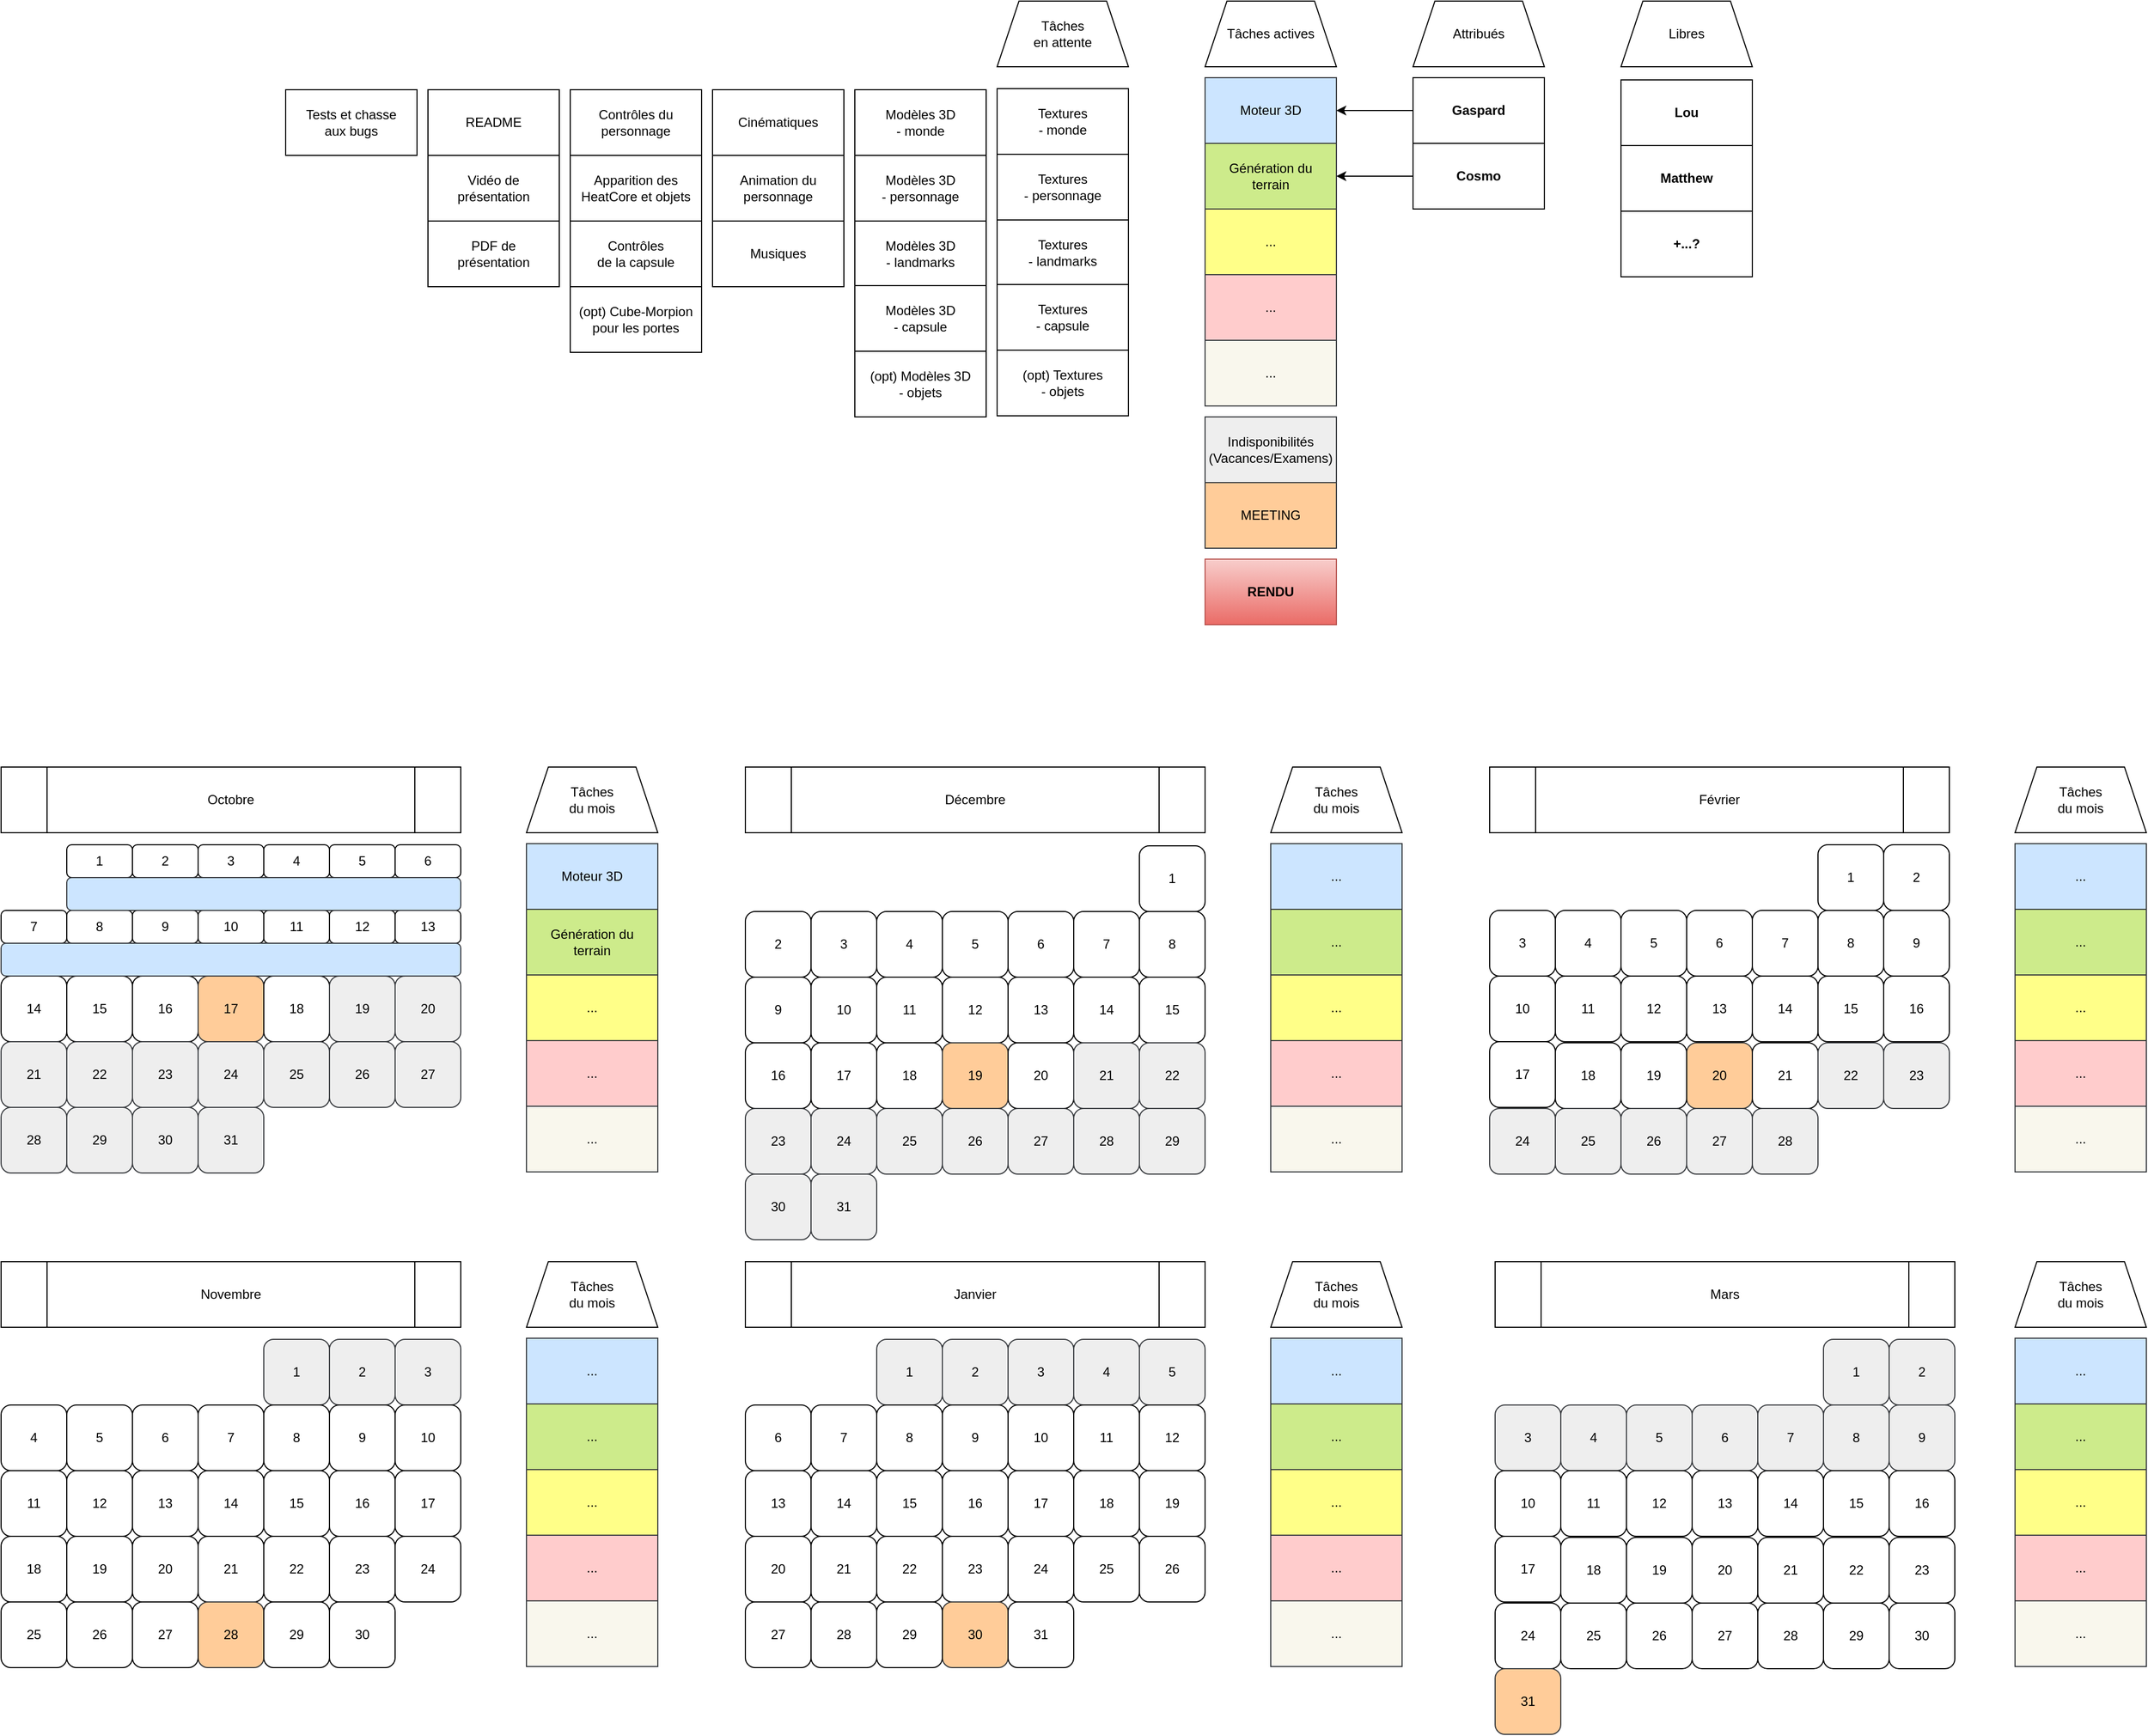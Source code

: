 <mxfile version="24.7.13">
  <diagram name="Page-1" id="mYtHZm-6skqfJzeirlGa">
    <mxGraphModel dx="1591" dy="1970" grid="1" gridSize="10" guides="1" tooltips="1" connect="1" arrows="1" fold="1" page="1" pageScale="1" pageWidth="850" pageHeight="1100" math="0" shadow="0">
      <root>
        <mxCell id="0" />
        <mxCell id="1" parent="0" />
        <mxCell id="jyqEJ0qr-PdA9ATOnDI3-1" value="1" style="rounded=1;whiteSpace=wrap;html=1;" parent="1" vertex="1">
          <mxGeometry x="700" y="-309" width="60" height="30" as="geometry" />
        </mxCell>
        <mxCell id="jyqEJ0qr-PdA9ATOnDI3-2" value="Octobre" style="shape=process;whiteSpace=wrap;html=1;backgroundOutline=1;" parent="1" vertex="1">
          <mxGeometry x="640" y="-380" width="420" height="60" as="geometry" />
        </mxCell>
        <mxCell id="jyqEJ0qr-PdA9ATOnDI3-9" value="2" style="rounded=1;whiteSpace=wrap;html=1;" parent="1" vertex="1">
          <mxGeometry x="760" y="-309" width="60" height="30" as="geometry" />
        </mxCell>
        <mxCell id="jyqEJ0qr-PdA9ATOnDI3-10" value="3" style="rounded=1;whiteSpace=wrap;html=1;" parent="1" vertex="1">
          <mxGeometry x="820" y="-309" width="60" height="30" as="geometry" />
        </mxCell>
        <mxCell id="jyqEJ0qr-PdA9ATOnDI3-11" value="4" style="rounded=1;whiteSpace=wrap;html=1;" parent="1" vertex="1">
          <mxGeometry x="880" y="-309" width="60" height="30" as="geometry" />
        </mxCell>
        <mxCell id="jyqEJ0qr-PdA9ATOnDI3-12" value="5" style="rounded=1;whiteSpace=wrap;html=1;" parent="1" vertex="1">
          <mxGeometry x="940" y="-309" width="60" height="30" as="geometry" />
        </mxCell>
        <mxCell id="jyqEJ0qr-PdA9ATOnDI3-13" value="6" style="rounded=1;whiteSpace=wrap;html=1;" parent="1" vertex="1">
          <mxGeometry x="1000" y="-309" width="60" height="30" as="geometry" />
        </mxCell>
        <mxCell id="jyqEJ0qr-PdA9ATOnDI3-14" value="8" style="rounded=1;whiteSpace=wrap;html=1;" parent="1" vertex="1">
          <mxGeometry x="700" y="-249" width="60" height="30" as="geometry" />
        </mxCell>
        <mxCell id="jyqEJ0qr-PdA9ATOnDI3-15" value="9" style="rounded=1;whiteSpace=wrap;html=1;" parent="1" vertex="1">
          <mxGeometry x="760" y="-249" width="60" height="30" as="geometry" />
        </mxCell>
        <mxCell id="jyqEJ0qr-PdA9ATOnDI3-16" value="10" style="rounded=1;whiteSpace=wrap;html=1;" parent="1" vertex="1">
          <mxGeometry x="820" y="-249" width="60" height="30" as="geometry" />
        </mxCell>
        <mxCell id="jyqEJ0qr-PdA9ATOnDI3-17" value="11" style="rounded=1;whiteSpace=wrap;html=1;" parent="1" vertex="1">
          <mxGeometry x="880" y="-249" width="60" height="30" as="geometry" />
        </mxCell>
        <mxCell id="jyqEJ0qr-PdA9ATOnDI3-18" value="12" style="rounded=1;whiteSpace=wrap;html=1;" parent="1" vertex="1">
          <mxGeometry x="940" y="-249" width="60" height="30" as="geometry" />
        </mxCell>
        <mxCell id="jyqEJ0qr-PdA9ATOnDI3-19" value="13" style="rounded=1;whiteSpace=wrap;html=1;" parent="1" vertex="1">
          <mxGeometry x="1000" y="-249" width="60" height="30" as="geometry" />
        </mxCell>
        <mxCell id="jyqEJ0qr-PdA9ATOnDI3-20" value="16" style="rounded=1;whiteSpace=wrap;html=1;" parent="1" vertex="1">
          <mxGeometry x="760" y="-189" width="60" height="60" as="geometry" />
        </mxCell>
        <mxCell id="jyqEJ0qr-PdA9ATOnDI3-21" value="17" style="rounded=1;whiteSpace=wrap;html=1;fillColor=#ffcc99;strokeColor=#36393d;" parent="1" vertex="1">
          <mxGeometry x="820" y="-189" width="60" height="60" as="geometry" />
        </mxCell>
        <mxCell id="jyqEJ0qr-PdA9ATOnDI3-22" value="18" style="rounded=1;whiteSpace=wrap;html=1;" parent="1" vertex="1">
          <mxGeometry x="880" y="-189" width="60" height="60" as="geometry" />
        </mxCell>
        <mxCell id="jyqEJ0qr-PdA9ATOnDI3-23" value="7" style="rounded=1;whiteSpace=wrap;html=1;" parent="1" vertex="1">
          <mxGeometry x="640" y="-249" width="60" height="30" as="geometry" />
        </mxCell>
        <mxCell id="jyqEJ0qr-PdA9ATOnDI3-24" value="19" style="rounded=1;whiteSpace=wrap;html=1;fillColor=#eeeeee;strokeColor=#36393d;" parent="1" vertex="1">
          <mxGeometry x="940" y="-189" width="60" height="60" as="geometry" />
        </mxCell>
        <mxCell id="jyqEJ0qr-PdA9ATOnDI3-25" value="20" style="rounded=1;whiteSpace=wrap;html=1;fillColor=#eeeeee;strokeColor=#36393d;" parent="1" vertex="1">
          <mxGeometry x="1000" y="-189" width="60" height="60" as="geometry" />
        </mxCell>
        <mxCell id="jyqEJ0qr-PdA9ATOnDI3-26" value="14" style="rounded=1;whiteSpace=wrap;html=1;" parent="1" vertex="1">
          <mxGeometry x="640" y="-189" width="60" height="60" as="geometry" />
        </mxCell>
        <mxCell id="jyqEJ0qr-PdA9ATOnDI3-27" value="15" style="rounded=1;whiteSpace=wrap;html=1;" parent="1" vertex="1">
          <mxGeometry x="700" y="-189" width="60" height="60" as="geometry" />
        </mxCell>
        <mxCell id="jyqEJ0qr-PdA9ATOnDI3-29" value="23" style="rounded=1;whiteSpace=wrap;html=1;fillColor=#eeeeee;strokeColor=#36393d;" parent="1" vertex="1">
          <mxGeometry x="760" y="-129" width="60" height="60" as="geometry" />
        </mxCell>
        <mxCell id="jyqEJ0qr-PdA9ATOnDI3-30" value="24" style="rounded=1;whiteSpace=wrap;html=1;fillColor=#eeeeee;strokeColor=#36393d;" parent="1" vertex="1">
          <mxGeometry x="820" y="-129" width="60" height="60" as="geometry" />
        </mxCell>
        <mxCell id="jyqEJ0qr-PdA9ATOnDI3-31" value="25" style="rounded=1;whiteSpace=wrap;html=1;fillColor=#eeeeee;strokeColor=#36393d;" parent="1" vertex="1">
          <mxGeometry x="880" y="-129" width="60" height="60" as="geometry" />
        </mxCell>
        <mxCell id="jyqEJ0qr-PdA9ATOnDI3-32" value="26" style="rounded=1;whiteSpace=wrap;html=1;fillColor=#eeeeee;strokeColor=#36393d;" parent="1" vertex="1">
          <mxGeometry x="940" y="-129" width="60" height="60" as="geometry" />
        </mxCell>
        <mxCell id="jyqEJ0qr-PdA9ATOnDI3-33" value="27" style="rounded=1;whiteSpace=wrap;html=1;fillColor=#eeeeee;strokeColor=#36393d;" parent="1" vertex="1">
          <mxGeometry x="1000" y="-129" width="60" height="60" as="geometry" />
        </mxCell>
        <mxCell id="jyqEJ0qr-PdA9ATOnDI3-34" value="21" style="rounded=1;whiteSpace=wrap;html=1;fillColor=#eeeeee;strokeColor=#36393d;" parent="1" vertex="1">
          <mxGeometry x="640" y="-129" width="60" height="60" as="geometry" />
        </mxCell>
        <mxCell id="jyqEJ0qr-PdA9ATOnDI3-35" value="22" style="rounded=1;whiteSpace=wrap;html=1;fillColor=#eeeeee;strokeColor=#36393d;" parent="1" vertex="1">
          <mxGeometry x="700" y="-129" width="60" height="60" as="geometry" />
        </mxCell>
        <mxCell id="jyqEJ0qr-PdA9ATOnDI3-36" value="30" style="rounded=1;whiteSpace=wrap;html=1;fillColor=#eeeeee;strokeColor=#36393d;" parent="1" vertex="1">
          <mxGeometry x="760" y="-69" width="60" height="60" as="geometry" />
        </mxCell>
        <mxCell id="jyqEJ0qr-PdA9ATOnDI3-37" value="31" style="rounded=1;whiteSpace=wrap;html=1;fillColor=#eeeeee;strokeColor=#36393d;" parent="1" vertex="1">
          <mxGeometry x="820" y="-69" width="60" height="60" as="geometry" />
        </mxCell>
        <mxCell id="jyqEJ0qr-PdA9ATOnDI3-38" value="1" style="rounded=1;whiteSpace=wrap;html=1;fillColor=#eeeeee;strokeColor=#36393d;" parent="1" vertex="1">
          <mxGeometry x="880" y="143" width="60" height="60" as="geometry" />
        </mxCell>
        <mxCell id="jyqEJ0qr-PdA9ATOnDI3-39" value="2" style="rounded=1;whiteSpace=wrap;html=1;fillColor=#eeeeee;strokeColor=#36393d;" parent="1" vertex="1">
          <mxGeometry x="940" y="143" width="60" height="60" as="geometry" />
        </mxCell>
        <mxCell id="jyqEJ0qr-PdA9ATOnDI3-40" value="3" style="rounded=1;whiteSpace=wrap;html=1;fillColor=#eeeeee;strokeColor=#36393d;" parent="1" vertex="1">
          <mxGeometry x="1000" y="143" width="60" height="60" as="geometry" />
        </mxCell>
        <mxCell id="jyqEJ0qr-PdA9ATOnDI3-41" value="28" style="rounded=1;whiteSpace=wrap;html=1;fillColor=#eeeeee;strokeColor=#36393d;" parent="1" vertex="1">
          <mxGeometry x="640" y="-69" width="60" height="60" as="geometry" />
        </mxCell>
        <mxCell id="jyqEJ0qr-PdA9ATOnDI3-42" value="29" style="rounded=1;whiteSpace=wrap;html=1;fillColor=#eeeeee;strokeColor=#36393d;" parent="1" vertex="1">
          <mxGeometry x="700" y="-69" width="60" height="60" as="geometry" />
        </mxCell>
        <mxCell id="jyqEJ0qr-PdA9ATOnDI3-43" value="Novembre" style="shape=process;whiteSpace=wrap;html=1;backgroundOutline=1;" parent="1" vertex="1">
          <mxGeometry x="640" y="72" width="420" height="60" as="geometry" />
        </mxCell>
        <mxCell id="jyqEJ0qr-PdA9ATOnDI3-44" value="5" style="rounded=1;whiteSpace=wrap;html=1;" parent="1" vertex="1">
          <mxGeometry x="700" y="203" width="60" height="60" as="geometry" />
        </mxCell>
        <mxCell id="jyqEJ0qr-PdA9ATOnDI3-45" value="6" style="rounded=1;whiteSpace=wrap;html=1;" parent="1" vertex="1">
          <mxGeometry x="760" y="203" width="60" height="60" as="geometry" />
        </mxCell>
        <mxCell id="jyqEJ0qr-PdA9ATOnDI3-46" value="7" style="rounded=1;whiteSpace=wrap;html=1;" parent="1" vertex="1">
          <mxGeometry x="820" y="203" width="60" height="60" as="geometry" />
        </mxCell>
        <mxCell id="jyqEJ0qr-PdA9ATOnDI3-47" value="8" style="rounded=1;whiteSpace=wrap;html=1;" parent="1" vertex="1">
          <mxGeometry x="880" y="203" width="60" height="60" as="geometry" />
        </mxCell>
        <mxCell id="jyqEJ0qr-PdA9ATOnDI3-48" value="9" style="rounded=1;whiteSpace=wrap;html=1;" parent="1" vertex="1">
          <mxGeometry x="940" y="203" width="60" height="60" as="geometry" />
        </mxCell>
        <mxCell id="jyqEJ0qr-PdA9ATOnDI3-49" value="10" style="rounded=1;whiteSpace=wrap;html=1;" parent="1" vertex="1">
          <mxGeometry x="1000" y="203" width="60" height="60" as="geometry" />
        </mxCell>
        <mxCell id="jyqEJ0qr-PdA9ATOnDI3-50" value="13" style="rounded=1;whiteSpace=wrap;html=1;" parent="1" vertex="1">
          <mxGeometry x="760" y="263" width="60" height="60" as="geometry" />
        </mxCell>
        <mxCell id="jyqEJ0qr-PdA9ATOnDI3-51" value="14" style="rounded=1;whiteSpace=wrap;html=1;" parent="1" vertex="1">
          <mxGeometry x="820" y="263" width="60" height="60" as="geometry" />
        </mxCell>
        <mxCell id="jyqEJ0qr-PdA9ATOnDI3-52" value="15" style="rounded=1;whiteSpace=wrap;html=1;" parent="1" vertex="1">
          <mxGeometry x="880" y="263" width="60" height="60" as="geometry" />
        </mxCell>
        <mxCell id="jyqEJ0qr-PdA9ATOnDI3-53" value="4" style="rounded=1;whiteSpace=wrap;html=1;" parent="1" vertex="1">
          <mxGeometry x="640" y="203" width="60" height="60" as="geometry" />
        </mxCell>
        <mxCell id="jyqEJ0qr-PdA9ATOnDI3-54" value="16" style="rounded=1;whiteSpace=wrap;html=1;" parent="1" vertex="1">
          <mxGeometry x="940" y="263" width="60" height="60" as="geometry" />
        </mxCell>
        <mxCell id="jyqEJ0qr-PdA9ATOnDI3-55" value="17" style="rounded=1;whiteSpace=wrap;html=1;" parent="1" vertex="1">
          <mxGeometry x="1000" y="263" width="60" height="60" as="geometry" />
        </mxCell>
        <mxCell id="jyqEJ0qr-PdA9ATOnDI3-56" value="11" style="rounded=1;whiteSpace=wrap;html=1;" parent="1" vertex="1">
          <mxGeometry x="640" y="263" width="60" height="60" as="geometry" />
        </mxCell>
        <mxCell id="jyqEJ0qr-PdA9ATOnDI3-57" value="12" style="rounded=1;whiteSpace=wrap;html=1;" parent="1" vertex="1">
          <mxGeometry x="700" y="263" width="60" height="60" as="geometry" />
        </mxCell>
        <mxCell id="jyqEJ0qr-PdA9ATOnDI3-58" value="20" style="rounded=1;whiteSpace=wrap;html=1;" parent="1" vertex="1">
          <mxGeometry x="760" y="323" width="60" height="60" as="geometry" />
        </mxCell>
        <mxCell id="jyqEJ0qr-PdA9ATOnDI3-59" value="21" style="rounded=1;whiteSpace=wrap;html=1;" parent="1" vertex="1">
          <mxGeometry x="820" y="323" width="60" height="60" as="geometry" />
        </mxCell>
        <mxCell id="jyqEJ0qr-PdA9ATOnDI3-60" value="22" style="rounded=1;whiteSpace=wrap;html=1;" parent="1" vertex="1">
          <mxGeometry x="880" y="323" width="60" height="60" as="geometry" />
        </mxCell>
        <mxCell id="jyqEJ0qr-PdA9ATOnDI3-61" value="23" style="rounded=1;whiteSpace=wrap;html=1;" parent="1" vertex="1">
          <mxGeometry x="940" y="323" width="60" height="60" as="geometry" />
        </mxCell>
        <mxCell id="jyqEJ0qr-PdA9ATOnDI3-62" value="24" style="rounded=1;whiteSpace=wrap;html=1;" parent="1" vertex="1">
          <mxGeometry x="1000" y="323" width="60" height="60" as="geometry" />
        </mxCell>
        <mxCell id="jyqEJ0qr-PdA9ATOnDI3-63" value="18" style="rounded=1;whiteSpace=wrap;html=1;" parent="1" vertex="1">
          <mxGeometry x="640" y="323" width="60" height="60" as="geometry" />
        </mxCell>
        <mxCell id="jyqEJ0qr-PdA9ATOnDI3-64" value="19" style="rounded=1;whiteSpace=wrap;html=1;" parent="1" vertex="1">
          <mxGeometry x="700" y="323" width="60" height="60" as="geometry" />
        </mxCell>
        <mxCell id="jyqEJ0qr-PdA9ATOnDI3-65" value="Moteur 3D" style="rounded=0;whiteSpace=wrap;html=1;fillColor=#cce5ff;strokeColor=#36393d;fontStyle=0" parent="1" vertex="1">
          <mxGeometry x="1740" y="-1010" width="120" height="60" as="geometry" />
        </mxCell>
        <mxCell id="jyqEJ0qr-PdA9ATOnDI3-66" value="&lt;div&gt;Génération du&lt;/div&gt;&lt;div&gt;terrain&lt;br&gt;&lt;/div&gt;" style="rounded=0;whiteSpace=wrap;html=1;fillColor=#cdeb8b;strokeColor=#36393d;fontStyle=0" parent="1" vertex="1">
          <mxGeometry x="1740" y="-950" width="120" height="60" as="geometry" />
        </mxCell>
        <mxCell id="jyqEJ0qr-PdA9ATOnDI3-67" value="..." style="rounded=0;whiteSpace=wrap;html=1;fillColor=#ffff88;strokeColor=#36393d;fontStyle=0" parent="1" vertex="1">
          <mxGeometry x="1740" y="-890" width="120" height="60" as="geometry" />
        </mxCell>
        <mxCell id="jyqEJ0qr-PdA9ATOnDI3-68" value="..." style="rounded=0;whiteSpace=wrap;html=1;fillColor=#ffcccc;strokeColor=#36393d;fontStyle=0" parent="1" vertex="1">
          <mxGeometry x="1740" y="-830" width="120" height="60" as="geometry" />
        </mxCell>
        <mxCell id="jyqEJ0qr-PdA9ATOnDI3-69" value="..." style="rounded=0;whiteSpace=wrap;html=1;fontStyle=0;fillColor=#f9f7ed;strokeColor=#36393d;" parent="1" vertex="1">
          <mxGeometry x="1740" y="-770" width="120" height="60" as="geometry" />
        </mxCell>
        <mxCell id="jyqEJ0qr-PdA9ATOnDI3-88" value="&lt;div&gt;Indisponibilités&lt;br&gt;&lt;/div&gt;&lt;div&gt;(Vacances/Examens)&lt;/div&gt;" style="rounded=0;whiteSpace=wrap;html=1;fillColor=#eeeeee;strokeColor=#36393d;" parent="1" vertex="1">
          <mxGeometry x="1740" y="-700" width="120" height="60" as="geometry" />
        </mxCell>
        <mxCell id="jyqEJ0qr-PdA9ATOnDI3-89" value="25" style="rounded=1;whiteSpace=wrap;html=1;" parent="1" vertex="1">
          <mxGeometry x="640" y="383" width="60" height="60" as="geometry" />
        </mxCell>
        <mxCell id="jyqEJ0qr-PdA9ATOnDI3-90" value="26" style="rounded=1;whiteSpace=wrap;html=1;" parent="1" vertex="1">
          <mxGeometry x="700" y="383" width="60" height="60" as="geometry" />
        </mxCell>
        <mxCell id="jyqEJ0qr-PdA9ATOnDI3-91" value="30" style="rounded=1;whiteSpace=wrap;html=1;" parent="1" vertex="1">
          <mxGeometry x="940" y="383" width="60" height="60" as="geometry" />
        </mxCell>
        <mxCell id="jyqEJ0qr-PdA9ATOnDI3-93" value="28" style="rounded=1;whiteSpace=wrap;html=1;fillColor=#ffcc99;strokeColor=#36393d;" parent="1" vertex="1">
          <mxGeometry x="820" y="383" width="60" height="60" as="geometry" />
        </mxCell>
        <mxCell id="jyqEJ0qr-PdA9ATOnDI3-94" value="29" style="rounded=1;whiteSpace=wrap;html=1;" parent="1" vertex="1">
          <mxGeometry x="880" y="383" width="60" height="60" as="geometry" />
        </mxCell>
        <mxCell id="jyqEJ0qr-PdA9ATOnDI3-95" value="27" style="rounded=1;whiteSpace=wrap;html=1;" parent="1" vertex="1">
          <mxGeometry x="760" y="383" width="60" height="60" as="geometry" />
        </mxCell>
        <mxCell id="jyqEJ0qr-PdA9ATOnDI3-96" value="MEETING" style="rounded=0;whiteSpace=wrap;html=1;fillColor=#ffcc99;strokeColor=#36393d;" parent="1" vertex="1">
          <mxGeometry x="1740" y="-640" width="120" height="60" as="geometry" />
        </mxCell>
        <mxCell id="jyqEJ0qr-PdA9ATOnDI3-97" value="Décembre" style="shape=process;whiteSpace=wrap;html=1;backgroundOutline=1;" parent="1" vertex="1">
          <mxGeometry x="1320" y="-380" width="420" height="60" as="geometry" />
        </mxCell>
        <mxCell id="jyqEJ0qr-PdA9ATOnDI3-98" value="Janvier" style="shape=process;whiteSpace=wrap;html=1;backgroundOutline=1;" parent="1" vertex="1">
          <mxGeometry x="1320" y="72" width="420" height="60" as="geometry" />
        </mxCell>
        <mxCell id="jyqEJ0qr-PdA9ATOnDI3-99" value="1" style="rounded=1;whiteSpace=wrap;html=1;" parent="1" vertex="1">
          <mxGeometry x="1680" y="-308" width="60" height="60" as="geometry" />
        </mxCell>
        <mxCell id="jyqEJ0qr-PdA9ATOnDI3-100" value="2" style="rounded=1;whiteSpace=wrap;html=1;" parent="1" vertex="1">
          <mxGeometry x="1320" y="-248" width="60" height="60" as="geometry" />
        </mxCell>
        <mxCell id="jyqEJ0qr-PdA9ATOnDI3-101" value="3" style="rounded=1;whiteSpace=wrap;html=1;" parent="1" vertex="1">
          <mxGeometry x="1380" y="-248" width="60" height="60" as="geometry" />
        </mxCell>
        <mxCell id="jyqEJ0qr-PdA9ATOnDI3-102" value="4" style="rounded=1;whiteSpace=wrap;html=1;" parent="1" vertex="1">
          <mxGeometry x="1440" y="-248" width="60" height="60" as="geometry" />
        </mxCell>
        <mxCell id="jyqEJ0qr-PdA9ATOnDI3-103" value="5" style="rounded=1;whiteSpace=wrap;html=1;" parent="1" vertex="1">
          <mxGeometry x="1500" y="-248" width="60" height="60" as="geometry" />
        </mxCell>
        <mxCell id="jyqEJ0qr-PdA9ATOnDI3-104" value="6" style="rounded=1;whiteSpace=wrap;html=1;" parent="1" vertex="1">
          <mxGeometry x="1560" y="-248" width="60" height="60" as="geometry" />
        </mxCell>
        <mxCell id="jyqEJ0qr-PdA9ATOnDI3-105" value="7" style="rounded=1;whiteSpace=wrap;html=1;" parent="1" vertex="1">
          <mxGeometry x="1620" y="-248" width="60" height="60" as="geometry" />
        </mxCell>
        <mxCell id="jyqEJ0qr-PdA9ATOnDI3-106" value="8" style="rounded=1;whiteSpace=wrap;html=1;" parent="1" vertex="1">
          <mxGeometry x="1680" y="-248" width="60" height="60" as="geometry" />
        </mxCell>
        <mxCell id="jyqEJ0qr-PdA9ATOnDI3-108" value="9" style="rounded=1;whiteSpace=wrap;html=1;" parent="1" vertex="1">
          <mxGeometry x="1320" y="-188" width="60" height="60" as="geometry" />
        </mxCell>
        <mxCell id="jyqEJ0qr-PdA9ATOnDI3-109" value="10" style="rounded=1;whiteSpace=wrap;html=1;" parent="1" vertex="1">
          <mxGeometry x="1380" y="-188" width="60" height="60" as="geometry" />
        </mxCell>
        <mxCell id="jyqEJ0qr-PdA9ATOnDI3-110" value="11" style="rounded=1;whiteSpace=wrap;html=1;" parent="1" vertex="1">
          <mxGeometry x="1440" y="-188" width="60" height="60" as="geometry" />
        </mxCell>
        <mxCell id="jyqEJ0qr-PdA9ATOnDI3-111" value="12" style="rounded=1;whiteSpace=wrap;html=1;" parent="1" vertex="1">
          <mxGeometry x="1500" y="-188" width="60" height="60" as="geometry" />
        </mxCell>
        <mxCell id="jyqEJ0qr-PdA9ATOnDI3-112" value="13" style="rounded=1;whiteSpace=wrap;html=1;" parent="1" vertex="1">
          <mxGeometry x="1560" y="-188" width="60" height="60" as="geometry" />
        </mxCell>
        <mxCell id="jyqEJ0qr-PdA9ATOnDI3-113" value="16" style="rounded=1;whiteSpace=wrap;html=1;" parent="1" vertex="1">
          <mxGeometry x="1320" y="-128" width="60" height="60" as="geometry" />
        </mxCell>
        <mxCell id="jyqEJ0qr-PdA9ATOnDI3-114" value="17" style="rounded=1;whiteSpace=wrap;html=1;" parent="1" vertex="1">
          <mxGeometry x="1380" y="-128" width="60" height="60" as="geometry" />
        </mxCell>
        <mxCell id="jyqEJ0qr-PdA9ATOnDI3-115" value="18" style="rounded=1;whiteSpace=wrap;html=1;" parent="1" vertex="1">
          <mxGeometry x="1440" y="-128" width="60" height="60" as="geometry" />
        </mxCell>
        <mxCell id="jyqEJ0qr-PdA9ATOnDI3-117" value="19" style="rounded=1;whiteSpace=wrap;html=1;fillColor=#ffcc99;strokeColor=#36393d;" parent="1" vertex="1">
          <mxGeometry x="1500" y="-128" width="60" height="60" as="geometry" />
        </mxCell>
        <mxCell id="jyqEJ0qr-PdA9ATOnDI3-118" value="20" style="rounded=1;whiteSpace=wrap;html=1;" parent="1" vertex="1">
          <mxGeometry x="1560" y="-128" width="60" height="60" as="geometry" />
        </mxCell>
        <mxCell id="jyqEJ0qr-PdA9ATOnDI3-119" value="14" style="rounded=1;whiteSpace=wrap;html=1;" parent="1" vertex="1">
          <mxGeometry x="1620" y="-188" width="60" height="60" as="geometry" />
        </mxCell>
        <mxCell id="jyqEJ0qr-PdA9ATOnDI3-120" value="15" style="rounded=1;whiteSpace=wrap;html=1;" parent="1" vertex="1">
          <mxGeometry x="1680" y="-188" width="60" height="60" as="geometry" />
        </mxCell>
        <mxCell id="jyqEJ0qr-PdA9ATOnDI3-121" value="23" style="rounded=1;whiteSpace=wrap;html=1;fillColor=#eeeeee;strokeColor=#36393d;" parent="1" vertex="1">
          <mxGeometry x="1320" y="-68" width="60" height="60" as="geometry" />
        </mxCell>
        <mxCell id="jyqEJ0qr-PdA9ATOnDI3-122" value="24" style="rounded=1;whiteSpace=wrap;html=1;fillColor=#eeeeee;strokeColor=#36393d;" parent="1" vertex="1">
          <mxGeometry x="1380" y="-68" width="60" height="60" as="geometry" />
        </mxCell>
        <mxCell id="jyqEJ0qr-PdA9ATOnDI3-123" value="25" style="rounded=1;whiteSpace=wrap;html=1;fillColor=#eeeeee;strokeColor=#36393d;" parent="1" vertex="1">
          <mxGeometry x="1440" y="-68" width="60" height="60" as="geometry" />
        </mxCell>
        <mxCell id="jyqEJ0qr-PdA9ATOnDI3-124" value="26" style="rounded=1;whiteSpace=wrap;html=1;fillColor=#eeeeee;strokeColor=#36393d;" parent="1" vertex="1">
          <mxGeometry x="1500" y="-68" width="60" height="60" as="geometry" />
        </mxCell>
        <mxCell id="jyqEJ0qr-PdA9ATOnDI3-125" value="27" style="rounded=1;whiteSpace=wrap;html=1;fillColor=#eeeeee;strokeColor=#36393d;" parent="1" vertex="1">
          <mxGeometry x="1560" y="-68" width="60" height="60" as="geometry" />
        </mxCell>
        <mxCell id="jyqEJ0qr-PdA9ATOnDI3-126" value="21" style="rounded=1;whiteSpace=wrap;html=1;fillColor=#eeeeee;strokeColor=#36393d;" parent="1" vertex="1">
          <mxGeometry x="1620" y="-128" width="60" height="60" as="geometry" />
        </mxCell>
        <mxCell id="jyqEJ0qr-PdA9ATOnDI3-127" value="22" style="rounded=1;whiteSpace=wrap;html=1;fillColor=#eeeeee;strokeColor=#36393d;" parent="1" vertex="1">
          <mxGeometry x="1680" y="-128" width="60" height="60" as="geometry" />
        </mxCell>
        <mxCell id="jyqEJ0qr-PdA9ATOnDI3-128" value="30" style="rounded=1;whiteSpace=wrap;html=1;fillColor=#eeeeee;strokeColor=#36393d;" parent="1" vertex="1">
          <mxGeometry x="1320" y="-8" width="60" height="60" as="geometry" />
        </mxCell>
        <mxCell id="jyqEJ0qr-PdA9ATOnDI3-129" value="31" style="rounded=1;whiteSpace=wrap;html=1;fillColor=#eeeeee;strokeColor=#36393d;" parent="1" vertex="1">
          <mxGeometry x="1380" y="-8" width="60" height="60" as="geometry" />
        </mxCell>
        <mxCell id="jyqEJ0qr-PdA9ATOnDI3-130" value="28" style="rounded=1;whiteSpace=wrap;html=1;fillColor=#eeeeee;strokeColor=#36393d;" parent="1" vertex="1">
          <mxGeometry x="1620" y="-68" width="60" height="60" as="geometry" />
        </mxCell>
        <mxCell id="jyqEJ0qr-PdA9ATOnDI3-131" value="29" style="rounded=1;whiteSpace=wrap;html=1;fillColor=#eeeeee;strokeColor=#36393d;" parent="1" vertex="1">
          <mxGeometry x="1680" y="-68" width="60" height="60" as="geometry" />
        </mxCell>
        <mxCell id="jyqEJ0qr-PdA9ATOnDI3-132" value="1" style="rounded=1;whiteSpace=wrap;html=1;fillColor=#eeeeee;strokeColor=#36393d;" parent="1" vertex="1">
          <mxGeometry x="1440" y="143" width="60" height="60" as="geometry" />
        </mxCell>
        <mxCell id="jyqEJ0qr-PdA9ATOnDI3-133" value="2" style="rounded=1;whiteSpace=wrap;html=1;fillColor=#eeeeee;strokeColor=#36393d;" parent="1" vertex="1">
          <mxGeometry x="1500" y="143" width="60" height="60" as="geometry" />
        </mxCell>
        <mxCell id="jyqEJ0qr-PdA9ATOnDI3-134" value="3" style="rounded=1;whiteSpace=wrap;html=1;fillColor=#eeeeee;strokeColor=#36393d;" parent="1" vertex="1">
          <mxGeometry x="1560" y="143" width="60" height="60" as="geometry" />
        </mxCell>
        <mxCell id="jyqEJ0qr-PdA9ATOnDI3-135" value="4" style="rounded=1;whiteSpace=wrap;html=1;fillColor=#eeeeee;strokeColor=#36393d;" parent="1" vertex="1">
          <mxGeometry x="1620" y="143" width="60" height="60" as="geometry" />
        </mxCell>
        <mxCell id="jyqEJ0qr-PdA9ATOnDI3-136" value="5" style="rounded=1;whiteSpace=wrap;html=1;fillColor=#eeeeee;strokeColor=#36393d;" parent="1" vertex="1">
          <mxGeometry x="1680" y="143" width="60" height="60" as="geometry" />
        </mxCell>
        <mxCell id="jyqEJ0qr-PdA9ATOnDI3-137" value="6" style="rounded=1;whiteSpace=wrap;html=1;" parent="1" vertex="1">
          <mxGeometry x="1320" y="203" width="60" height="60" as="geometry" />
        </mxCell>
        <mxCell id="jyqEJ0qr-PdA9ATOnDI3-138" value="8" style="rounded=1;whiteSpace=wrap;html=1;" parent="1" vertex="1">
          <mxGeometry x="1440" y="203" width="60" height="60" as="geometry" />
        </mxCell>
        <mxCell id="jyqEJ0qr-PdA9ATOnDI3-139" value="9" style="rounded=1;whiteSpace=wrap;html=1;" parent="1" vertex="1">
          <mxGeometry x="1500" y="203" width="60" height="60" as="geometry" />
        </mxCell>
        <mxCell id="jyqEJ0qr-PdA9ATOnDI3-140" value="10" style="rounded=1;whiteSpace=wrap;html=1;" parent="1" vertex="1">
          <mxGeometry x="1560" y="203" width="60" height="60" as="geometry" />
        </mxCell>
        <mxCell id="jyqEJ0qr-PdA9ATOnDI3-141" value="11" style="rounded=1;whiteSpace=wrap;html=1;" parent="1" vertex="1">
          <mxGeometry x="1620" y="203" width="60" height="60" as="geometry" />
        </mxCell>
        <mxCell id="jyqEJ0qr-PdA9ATOnDI3-142" value="12" style="rounded=1;whiteSpace=wrap;html=1;" parent="1" vertex="1">
          <mxGeometry x="1680" y="203" width="60" height="60" as="geometry" />
        </mxCell>
        <mxCell id="jyqEJ0qr-PdA9ATOnDI3-143" value="13" style="rounded=1;whiteSpace=wrap;html=1;" parent="1" vertex="1">
          <mxGeometry x="1320" y="263" width="60" height="60" as="geometry" />
        </mxCell>
        <mxCell id="jyqEJ0qr-PdA9ATOnDI3-144" value="16" style="rounded=1;whiteSpace=wrap;html=1;" parent="1" vertex="1">
          <mxGeometry x="1500" y="263" width="60" height="60" as="geometry" />
        </mxCell>
        <mxCell id="jyqEJ0qr-PdA9ATOnDI3-145" value="17" style="rounded=1;whiteSpace=wrap;html=1;" parent="1" vertex="1">
          <mxGeometry x="1560" y="263" width="60" height="60" as="geometry" />
        </mxCell>
        <mxCell id="jyqEJ0qr-PdA9ATOnDI3-146" value="18" style="rounded=1;whiteSpace=wrap;html=1;" parent="1" vertex="1">
          <mxGeometry x="1620" y="263" width="60" height="60" as="geometry" />
        </mxCell>
        <mxCell id="jyqEJ0qr-PdA9ATOnDI3-147" value="7" style="rounded=1;whiteSpace=wrap;html=1;" parent="1" vertex="1">
          <mxGeometry x="1380" y="203" width="60" height="60" as="geometry" />
        </mxCell>
        <mxCell id="jyqEJ0qr-PdA9ATOnDI3-148" value="19" style="rounded=1;whiteSpace=wrap;html=1;" parent="1" vertex="1">
          <mxGeometry x="1680" y="263" width="60" height="60" as="geometry" />
        </mxCell>
        <mxCell id="jyqEJ0qr-PdA9ATOnDI3-149" value="20" style="rounded=1;whiteSpace=wrap;html=1;" parent="1" vertex="1">
          <mxGeometry x="1320" y="323" width="60" height="60" as="geometry" />
        </mxCell>
        <mxCell id="jyqEJ0qr-PdA9ATOnDI3-150" value="14" style="rounded=1;whiteSpace=wrap;html=1;" parent="1" vertex="1">
          <mxGeometry x="1380" y="263" width="60" height="60" as="geometry" />
        </mxCell>
        <mxCell id="jyqEJ0qr-PdA9ATOnDI3-151" value="15" style="rounded=1;whiteSpace=wrap;html=1;" parent="1" vertex="1">
          <mxGeometry x="1440" y="263" width="60" height="60" as="geometry" />
        </mxCell>
        <mxCell id="jyqEJ0qr-PdA9ATOnDI3-152" value="23" style="rounded=1;whiteSpace=wrap;html=1;" parent="1" vertex="1">
          <mxGeometry x="1500" y="323" width="60" height="60" as="geometry" />
        </mxCell>
        <mxCell id="jyqEJ0qr-PdA9ATOnDI3-153" value="24" style="rounded=1;whiteSpace=wrap;html=1;" parent="1" vertex="1">
          <mxGeometry x="1560" y="323" width="60" height="60" as="geometry" />
        </mxCell>
        <mxCell id="jyqEJ0qr-PdA9ATOnDI3-154" value="25" style="rounded=1;whiteSpace=wrap;html=1;" parent="1" vertex="1">
          <mxGeometry x="1620" y="323" width="60" height="60" as="geometry" />
        </mxCell>
        <mxCell id="jyqEJ0qr-PdA9ATOnDI3-155" value="26" style="rounded=1;whiteSpace=wrap;html=1;" parent="1" vertex="1">
          <mxGeometry x="1680" y="323" width="60" height="60" as="geometry" />
        </mxCell>
        <mxCell id="jyqEJ0qr-PdA9ATOnDI3-156" value="27" style="rounded=1;whiteSpace=wrap;html=1;" parent="1" vertex="1">
          <mxGeometry x="1320" y="383" width="60" height="60" as="geometry" />
        </mxCell>
        <mxCell id="jyqEJ0qr-PdA9ATOnDI3-157" value="21" style="rounded=1;whiteSpace=wrap;html=1;" parent="1" vertex="1">
          <mxGeometry x="1380" y="323" width="60" height="60" as="geometry" />
        </mxCell>
        <mxCell id="jyqEJ0qr-PdA9ATOnDI3-158" value="22" style="rounded=1;whiteSpace=wrap;html=1;" parent="1" vertex="1">
          <mxGeometry x="1440" y="323" width="60" height="60" as="geometry" />
        </mxCell>
        <mxCell id="jyqEJ0qr-PdA9ATOnDI3-159" value="30" style="rounded=1;whiteSpace=wrap;html=1;fillColor=#ffcc99;strokeColor=#36393d;" parent="1" vertex="1">
          <mxGeometry x="1500" y="383" width="60" height="60" as="geometry" />
        </mxCell>
        <mxCell id="jyqEJ0qr-PdA9ATOnDI3-160" value="31" style="rounded=1;whiteSpace=wrap;html=1;" parent="1" vertex="1">
          <mxGeometry x="1560" y="383" width="60" height="60" as="geometry" />
        </mxCell>
        <mxCell id="jyqEJ0qr-PdA9ATOnDI3-161" value="28" style="rounded=1;whiteSpace=wrap;html=1;" parent="1" vertex="1">
          <mxGeometry x="1380" y="383" width="60" height="60" as="geometry" />
        </mxCell>
        <mxCell id="jyqEJ0qr-PdA9ATOnDI3-162" value="29" style="rounded=1;whiteSpace=wrap;html=1;" parent="1" vertex="1">
          <mxGeometry x="1440" y="383" width="60" height="60" as="geometry" />
        </mxCell>
        <mxCell id="jyqEJ0qr-PdA9ATOnDI3-237" style="edgeStyle=orthogonalEdgeStyle;rounded=0;orthogonalLoop=1;jettySize=auto;html=1;entryX=1;entryY=0.5;entryDx=0;entryDy=0;" parent="1" source="jyqEJ0qr-PdA9ATOnDI3-164" target="jyqEJ0qr-PdA9ATOnDI3-66" edge="1">
          <mxGeometry relative="1" as="geometry" />
        </mxCell>
        <mxCell id="jyqEJ0qr-PdA9ATOnDI3-164" value="Cosmo" style="rounded=0;whiteSpace=wrap;html=1;fontStyle=1" parent="1" vertex="1">
          <mxGeometry x="1930" y="-950" width="120" height="60" as="geometry" />
        </mxCell>
        <mxCell id="jyqEJ0qr-PdA9ATOnDI3-169" value="" style="edgeStyle=orthogonalEdgeStyle;rounded=0;orthogonalLoop=1;jettySize=auto;html=1;" parent="1" source="jyqEJ0qr-PdA9ATOnDI3-165" target="jyqEJ0qr-PdA9ATOnDI3-65" edge="1">
          <mxGeometry relative="1" as="geometry" />
        </mxCell>
        <mxCell id="jyqEJ0qr-PdA9ATOnDI3-165" value="Gaspard" style="rounded=0;whiteSpace=wrap;html=1;fontStyle=1" parent="1" vertex="1">
          <mxGeometry x="1930" y="-1010" width="120" height="60" as="geometry" />
        </mxCell>
        <mxCell id="jyqEJ0qr-PdA9ATOnDI3-166" value="&lt;b&gt;Lou&lt;/b&gt;" style="rounded=0;whiteSpace=wrap;html=1;" parent="1" vertex="1">
          <mxGeometry x="2120" y="-1008" width="120" height="60" as="geometry" />
        </mxCell>
        <mxCell id="jyqEJ0qr-PdA9ATOnDI3-167" value="&lt;b&gt;Matthew&lt;/b&gt;" style="rounded=0;whiteSpace=wrap;html=1;" parent="1" vertex="1">
          <mxGeometry x="2120" y="-948" width="120" height="60" as="geometry" />
        </mxCell>
        <mxCell id="jyqEJ0qr-PdA9ATOnDI3-168" value="+...?" style="rounded=0;whiteSpace=wrap;html=1;fontStyle=1;" parent="1" vertex="1">
          <mxGeometry x="2120" y="-888" width="120" height="60" as="geometry" />
        </mxCell>
        <mxCell id="jyqEJ0qr-PdA9ATOnDI3-170" value="&lt;div&gt;Tâches actives&lt;/div&gt;" style="shape=trapezoid;perimeter=trapezoidPerimeter;whiteSpace=wrap;html=1;fixedSize=1;" parent="1" vertex="1">
          <mxGeometry x="1740" y="-1080" width="120" height="60" as="geometry" />
        </mxCell>
        <mxCell id="jyqEJ0qr-PdA9ATOnDI3-171" value="Attribués" style="shape=trapezoid;perimeter=trapezoidPerimeter;whiteSpace=wrap;html=1;fixedSize=1;" parent="1" vertex="1">
          <mxGeometry x="1930" y="-1080" width="120" height="60" as="geometry" />
        </mxCell>
        <mxCell id="jyqEJ0qr-PdA9ATOnDI3-172" value="Libres" style="shape=trapezoid;perimeter=trapezoidPerimeter;whiteSpace=wrap;html=1;fixedSize=1;" parent="1" vertex="1">
          <mxGeometry x="2120" y="-1080" width="120" height="60" as="geometry" />
        </mxCell>
        <mxCell id="jyqEJ0qr-PdA9ATOnDI3-173" value="1" style="rounded=1;whiteSpace=wrap;html=1;" parent="1" vertex="1">
          <mxGeometry x="2300" y="-309" width="60" height="60" as="geometry" />
        </mxCell>
        <mxCell id="jyqEJ0qr-PdA9ATOnDI3-174" value="2" style="rounded=1;whiteSpace=wrap;html=1;" parent="1" vertex="1">
          <mxGeometry x="2360" y="-309" width="60" height="60" as="geometry" />
        </mxCell>
        <mxCell id="jyqEJ0qr-PdA9ATOnDI3-175" value="3" style="rounded=1;whiteSpace=wrap;html=1;" parent="1" vertex="1">
          <mxGeometry x="2000" y="-249" width="60" height="60" as="geometry" />
        </mxCell>
        <mxCell id="jyqEJ0qr-PdA9ATOnDI3-176" value="Février" style="shape=process;whiteSpace=wrap;html=1;backgroundOutline=1;" parent="1" vertex="1">
          <mxGeometry x="2000" y="-380" width="420" height="60" as="geometry" />
        </mxCell>
        <mxCell id="jyqEJ0qr-PdA9ATOnDI3-177" value="5" style="rounded=1;whiteSpace=wrap;html=1;" parent="1" vertex="1">
          <mxGeometry x="2120" y="-249" width="60" height="60" as="geometry" />
        </mxCell>
        <mxCell id="jyqEJ0qr-PdA9ATOnDI3-178" value="6" style="rounded=1;whiteSpace=wrap;html=1;" parent="1" vertex="1">
          <mxGeometry x="2180" y="-249" width="60" height="60" as="geometry" />
        </mxCell>
        <mxCell id="jyqEJ0qr-PdA9ATOnDI3-179" value="7" style="rounded=1;whiteSpace=wrap;html=1;" parent="1" vertex="1">
          <mxGeometry x="2240" y="-249" width="60" height="60" as="geometry" />
        </mxCell>
        <mxCell id="jyqEJ0qr-PdA9ATOnDI3-180" value="8" style="rounded=1;whiteSpace=wrap;html=1;" parent="1" vertex="1">
          <mxGeometry x="2300" y="-249" width="60" height="60" as="geometry" />
        </mxCell>
        <mxCell id="jyqEJ0qr-PdA9ATOnDI3-181" value="9" style="rounded=1;whiteSpace=wrap;html=1;" parent="1" vertex="1">
          <mxGeometry x="2360" y="-249" width="60" height="60" as="geometry" />
        </mxCell>
        <mxCell id="jyqEJ0qr-PdA9ATOnDI3-182" value="10" style="rounded=1;whiteSpace=wrap;html=1;" parent="1" vertex="1">
          <mxGeometry x="2000" y="-189" width="60" height="60" as="geometry" />
        </mxCell>
        <mxCell id="jyqEJ0qr-PdA9ATOnDI3-183" value="13" style="rounded=1;whiteSpace=wrap;html=1;" parent="1" vertex="1">
          <mxGeometry x="2180" y="-189" width="60" height="60" as="geometry" />
        </mxCell>
        <mxCell id="jyqEJ0qr-PdA9ATOnDI3-184" value="14" style="rounded=1;whiteSpace=wrap;html=1;" parent="1" vertex="1">
          <mxGeometry x="2240" y="-189" width="60" height="60" as="geometry" />
        </mxCell>
        <mxCell id="jyqEJ0qr-PdA9ATOnDI3-185" value="15" style="rounded=1;whiteSpace=wrap;html=1;" parent="1" vertex="1">
          <mxGeometry x="2300" y="-189" width="60" height="60" as="geometry" />
        </mxCell>
        <mxCell id="jyqEJ0qr-PdA9ATOnDI3-186" value="4" style="rounded=1;whiteSpace=wrap;html=1;" parent="1" vertex="1">
          <mxGeometry x="2060" y="-249" width="60" height="60" as="geometry" />
        </mxCell>
        <mxCell id="jyqEJ0qr-PdA9ATOnDI3-187" value="16" style="rounded=1;whiteSpace=wrap;html=1;" parent="1" vertex="1">
          <mxGeometry x="2360" y="-189" width="60" height="60" as="geometry" />
        </mxCell>
        <mxCell id="jyqEJ0qr-PdA9ATOnDI3-188" value="17" style="rounded=1;whiteSpace=wrap;html=1;" parent="1" vertex="1">
          <mxGeometry x="2000" y="-129" width="60" height="60" as="geometry" />
        </mxCell>
        <mxCell id="jyqEJ0qr-PdA9ATOnDI3-189" value="11" style="rounded=1;whiteSpace=wrap;html=1;" parent="1" vertex="1">
          <mxGeometry x="2060" y="-189" width="60" height="60" as="geometry" />
        </mxCell>
        <mxCell id="jyqEJ0qr-PdA9ATOnDI3-190" value="12" style="rounded=1;whiteSpace=wrap;html=1;" parent="1" vertex="1">
          <mxGeometry x="2120" y="-189" width="60" height="60" as="geometry" />
        </mxCell>
        <mxCell id="jyqEJ0qr-PdA9ATOnDI3-191" value="20" style="rounded=1;whiteSpace=wrap;html=1;fillColor=#ffcc99;strokeColor=#36393d;" parent="1" vertex="1">
          <mxGeometry x="2180" y="-128" width="60" height="60" as="geometry" />
        </mxCell>
        <mxCell id="jyqEJ0qr-PdA9ATOnDI3-192" value="21" style="rounded=1;whiteSpace=wrap;html=1;" parent="1" vertex="1">
          <mxGeometry x="2240" y="-128" width="60" height="60" as="geometry" />
        </mxCell>
        <mxCell id="jyqEJ0qr-PdA9ATOnDI3-193" value="22" style="rounded=1;whiteSpace=wrap;html=1;fillColor=#eeeeee;strokeColor=#36393d;" parent="1" vertex="1">
          <mxGeometry x="2300" y="-128" width="60" height="60" as="geometry" />
        </mxCell>
        <mxCell id="jyqEJ0qr-PdA9ATOnDI3-194" value="23" style="rounded=1;whiteSpace=wrap;html=1;fillColor=#eeeeee;strokeColor=#36393d;" parent="1" vertex="1">
          <mxGeometry x="2360" y="-128" width="60" height="60" as="geometry" />
        </mxCell>
        <mxCell id="jyqEJ0qr-PdA9ATOnDI3-195" value="24" style="rounded=1;whiteSpace=wrap;html=1;fillColor=#eeeeee;strokeColor=#36393d;" parent="1" vertex="1">
          <mxGeometry x="2000" y="-68" width="60" height="60" as="geometry" />
        </mxCell>
        <mxCell id="jyqEJ0qr-PdA9ATOnDI3-196" value="18" style="rounded=1;whiteSpace=wrap;html=1;" parent="1" vertex="1">
          <mxGeometry x="2060" y="-128" width="60" height="60" as="geometry" />
        </mxCell>
        <mxCell id="jyqEJ0qr-PdA9ATOnDI3-197" value="19" style="rounded=1;whiteSpace=wrap;html=1;" parent="1" vertex="1">
          <mxGeometry x="2120" y="-128" width="60" height="60" as="geometry" />
        </mxCell>
        <mxCell id="jyqEJ0qr-PdA9ATOnDI3-198" value="25" style="rounded=1;whiteSpace=wrap;html=1;fillColor=#eeeeee;strokeColor=#36393d;" parent="1" vertex="1">
          <mxGeometry x="2060" y="-68" width="60" height="60" as="geometry" />
        </mxCell>
        <mxCell id="jyqEJ0qr-PdA9ATOnDI3-199" value="26" style="rounded=1;whiteSpace=wrap;html=1;fillColor=#eeeeee;strokeColor=#36393d;" parent="1" vertex="1">
          <mxGeometry x="2120" y="-68" width="60" height="60" as="geometry" />
        </mxCell>
        <mxCell id="jyqEJ0qr-PdA9ATOnDI3-201" value="28" style="rounded=1;whiteSpace=wrap;html=1;fillColor=#eeeeee;strokeColor=#36393d;" parent="1" vertex="1">
          <mxGeometry x="2240" y="-68" width="60" height="60" as="geometry" />
        </mxCell>
        <mxCell id="jyqEJ0qr-PdA9ATOnDI3-203" value="27" style="rounded=1;whiteSpace=wrap;html=1;fillColor=#eeeeee;strokeColor=#36393d;" parent="1" vertex="1">
          <mxGeometry x="2180" y="-68" width="60" height="60" as="geometry" />
        </mxCell>
        <mxCell id="jyqEJ0qr-PdA9ATOnDI3-204" value="RENDU" style="rounded=0;whiteSpace=wrap;html=1;fillColor=#f8cecc;strokeColor=#b85450;fontStyle=1;gradientColor=#ea6b66;" parent="1" vertex="1">
          <mxGeometry x="1740" y="-570" width="120" height="60" as="geometry" />
        </mxCell>
        <mxCell id="jyqEJ0qr-PdA9ATOnDI3-205" value="1" style="rounded=1;whiteSpace=wrap;html=1;fillColor=#eeeeee;strokeColor=#36393d;" parent="1" vertex="1">
          <mxGeometry x="2305" y="143" width="60" height="60" as="geometry" />
        </mxCell>
        <mxCell id="jyqEJ0qr-PdA9ATOnDI3-206" value="2" style="rounded=1;whiteSpace=wrap;html=1;fillColor=#eeeeee;strokeColor=#36393d;" parent="1" vertex="1">
          <mxGeometry x="2365" y="143" width="60" height="60" as="geometry" />
        </mxCell>
        <mxCell id="jyqEJ0qr-PdA9ATOnDI3-207" value="3" style="rounded=1;whiteSpace=wrap;html=1;fillColor=#eeeeee;strokeColor=#36393d;" parent="1" vertex="1">
          <mxGeometry x="2005" y="203" width="60" height="60" as="geometry" />
        </mxCell>
        <mxCell id="jyqEJ0qr-PdA9ATOnDI3-208" value="Mars" style="shape=process;whiteSpace=wrap;html=1;backgroundOutline=1;" parent="1" vertex="1">
          <mxGeometry x="2005" y="72" width="420" height="60" as="geometry" />
        </mxCell>
        <mxCell id="jyqEJ0qr-PdA9ATOnDI3-209" value="5" style="rounded=1;whiteSpace=wrap;html=1;fillColor=#eeeeee;strokeColor=#36393d;" parent="1" vertex="1">
          <mxGeometry x="2125" y="203" width="60" height="60" as="geometry" />
        </mxCell>
        <mxCell id="jyqEJ0qr-PdA9ATOnDI3-210" value="6" style="rounded=1;whiteSpace=wrap;html=1;fillColor=#eeeeee;strokeColor=#36393d;" parent="1" vertex="1">
          <mxGeometry x="2185" y="203" width="60" height="60" as="geometry" />
        </mxCell>
        <mxCell id="jyqEJ0qr-PdA9ATOnDI3-211" value="7" style="rounded=1;whiteSpace=wrap;html=1;fillColor=#eeeeee;strokeColor=#36393d;" parent="1" vertex="1">
          <mxGeometry x="2245" y="203" width="60" height="60" as="geometry" />
        </mxCell>
        <mxCell id="jyqEJ0qr-PdA9ATOnDI3-212" value="8" style="rounded=1;whiteSpace=wrap;html=1;fillColor=#eeeeee;strokeColor=#36393d;" parent="1" vertex="1">
          <mxGeometry x="2305" y="203" width="60" height="60" as="geometry" />
        </mxCell>
        <mxCell id="jyqEJ0qr-PdA9ATOnDI3-213" value="9" style="rounded=1;whiteSpace=wrap;html=1;fillColor=#eeeeee;strokeColor=#36393d;" parent="1" vertex="1">
          <mxGeometry x="2365" y="203" width="60" height="60" as="geometry" />
        </mxCell>
        <mxCell id="jyqEJ0qr-PdA9ATOnDI3-214" value="10" style="rounded=1;whiteSpace=wrap;html=1;" parent="1" vertex="1">
          <mxGeometry x="2005" y="263" width="60" height="60" as="geometry" />
        </mxCell>
        <mxCell id="jyqEJ0qr-PdA9ATOnDI3-215" value="13" style="rounded=1;whiteSpace=wrap;html=1;" parent="1" vertex="1">
          <mxGeometry x="2185" y="263" width="60" height="60" as="geometry" />
        </mxCell>
        <mxCell id="jyqEJ0qr-PdA9ATOnDI3-216" value="14" style="rounded=1;whiteSpace=wrap;html=1;" parent="1" vertex="1">
          <mxGeometry x="2245" y="263" width="60" height="60" as="geometry" />
        </mxCell>
        <mxCell id="jyqEJ0qr-PdA9ATOnDI3-217" value="15" style="rounded=1;whiteSpace=wrap;html=1;" parent="1" vertex="1">
          <mxGeometry x="2305" y="263" width="60" height="60" as="geometry" />
        </mxCell>
        <mxCell id="jyqEJ0qr-PdA9ATOnDI3-218" value="4" style="rounded=1;whiteSpace=wrap;html=1;fillColor=#eeeeee;strokeColor=#36393d;" parent="1" vertex="1">
          <mxGeometry x="2065" y="203" width="60" height="60" as="geometry" />
        </mxCell>
        <mxCell id="jyqEJ0qr-PdA9ATOnDI3-219" value="16" style="rounded=1;whiteSpace=wrap;html=1;" parent="1" vertex="1">
          <mxGeometry x="2365" y="263" width="60" height="60" as="geometry" />
        </mxCell>
        <mxCell id="jyqEJ0qr-PdA9ATOnDI3-220" value="17" style="rounded=1;whiteSpace=wrap;html=1;" parent="1" vertex="1">
          <mxGeometry x="2005" y="323" width="60" height="60" as="geometry" />
        </mxCell>
        <mxCell id="jyqEJ0qr-PdA9ATOnDI3-221" value="11" style="rounded=1;whiteSpace=wrap;html=1;" parent="1" vertex="1">
          <mxGeometry x="2065" y="263" width="60" height="60" as="geometry" />
        </mxCell>
        <mxCell id="jyqEJ0qr-PdA9ATOnDI3-222" value="12" style="rounded=1;whiteSpace=wrap;html=1;" parent="1" vertex="1">
          <mxGeometry x="2125" y="263" width="60" height="60" as="geometry" />
        </mxCell>
        <mxCell id="jyqEJ0qr-PdA9ATOnDI3-223" value="20" style="rounded=1;whiteSpace=wrap;html=1;" parent="1" vertex="1">
          <mxGeometry x="2185" y="324" width="60" height="60" as="geometry" />
        </mxCell>
        <mxCell id="jyqEJ0qr-PdA9ATOnDI3-224" value="21" style="rounded=1;whiteSpace=wrap;html=1;" parent="1" vertex="1">
          <mxGeometry x="2245" y="324" width="60" height="60" as="geometry" />
        </mxCell>
        <mxCell id="jyqEJ0qr-PdA9ATOnDI3-225" value="22" style="rounded=1;whiteSpace=wrap;html=1;" parent="1" vertex="1">
          <mxGeometry x="2305" y="324" width="60" height="60" as="geometry" />
        </mxCell>
        <mxCell id="jyqEJ0qr-PdA9ATOnDI3-226" value="23" style="rounded=1;whiteSpace=wrap;html=1;" parent="1" vertex="1">
          <mxGeometry x="2365" y="324" width="60" height="60" as="geometry" />
        </mxCell>
        <mxCell id="jyqEJ0qr-PdA9ATOnDI3-227" value="24" style="rounded=1;whiteSpace=wrap;html=1;" parent="1" vertex="1">
          <mxGeometry x="2005" y="384" width="60" height="60" as="geometry" />
        </mxCell>
        <mxCell id="jyqEJ0qr-PdA9ATOnDI3-228" value="18" style="rounded=1;whiteSpace=wrap;html=1;" parent="1" vertex="1">
          <mxGeometry x="2065" y="324" width="60" height="60" as="geometry" />
        </mxCell>
        <mxCell id="jyqEJ0qr-PdA9ATOnDI3-229" value="19" style="rounded=1;whiteSpace=wrap;html=1;" parent="1" vertex="1">
          <mxGeometry x="2125" y="324" width="60" height="60" as="geometry" />
        </mxCell>
        <mxCell id="jyqEJ0qr-PdA9ATOnDI3-230" value="25" style="rounded=1;whiteSpace=wrap;html=1;" parent="1" vertex="1">
          <mxGeometry x="2065" y="384" width="60" height="60" as="geometry" />
        </mxCell>
        <mxCell id="jyqEJ0qr-PdA9ATOnDI3-231" value="26" style="rounded=1;whiteSpace=wrap;html=1;" parent="1" vertex="1">
          <mxGeometry x="2125" y="384" width="60" height="60" as="geometry" />
        </mxCell>
        <mxCell id="jyqEJ0qr-PdA9ATOnDI3-232" value="28" style="rounded=1;whiteSpace=wrap;html=1;" parent="1" vertex="1">
          <mxGeometry x="2245" y="384" width="60" height="60" as="geometry" />
        </mxCell>
        <mxCell id="jyqEJ0qr-PdA9ATOnDI3-233" value="27" style="rounded=1;whiteSpace=wrap;html=1;" parent="1" vertex="1">
          <mxGeometry x="2185" y="384" width="60" height="60" as="geometry" />
        </mxCell>
        <mxCell id="jyqEJ0qr-PdA9ATOnDI3-234" value="30" style="rounded=1;whiteSpace=wrap;html=1;" parent="1" vertex="1">
          <mxGeometry x="2365" y="384" width="60" height="60" as="geometry" />
        </mxCell>
        <mxCell id="jyqEJ0qr-PdA9ATOnDI3-235" value="31" style="rounded=1;whiteSpace=wrap;html=1;fillColor=#ffcc99;strokeColor=#36393d;" parent="1" vertex="1">
          <mxGeometry x="2005" y="444" width="60" height="60" as="geometry" />
        </mxCell>
        <mxCell id="jyqEJ0qr-PdA9ATOnDI3-236" value="29" style="rounded=1;whiteSpace=wrap;html=1;" parent="1" vertex="1">
          <mxGeometry x="2305" y="384" width="60" height="60" as="geometry" />
        </mxCell>
        <mxCell id="jyqEJ0qr-PdA9ATOnDI3-238" value="&lt;div&gt;Tâches&lt;/div&gt;&lt;div&gt;en attente&lt;br&gt;&lt;/div&gt;" style="shape=trapezoid;perimeter=trapezoidPerimeter;whiteSpace=wrap;html=1;fixedSize=1;" parent="1" vertex="1">
          <mxGeometry x="1550" y="-1080" width="120" height="60" as="geometry" />
        </mxCell>
        <mxCell id="jyqEJ0qr-PdA9ATOnDI3-239" value="&lt;div&gt;Tests et chasse&lt;/div&gt;&lt;div&gt;aux bugs&lt;br&gt;&lt;/div&gt;" style="rounded=0;whiteSpace=wrap;html=1;" parent="1" vertex="1">
          <mxGeometry x="900" y="-999" width="120" height="60" as="geometry" />
        </mxCell>
        <mxCell id="jyqEJ0qr-PdA9ATOnDI3-240" value="&lt;div&gt;Textures&lt;/div&gt;- monde" style="rounded=0;whiteSpace=wrap;html=1;" parent="1" vertex="1">
          <mxGeometry x="1550" y="-1000" width="120" height="60" as="geometry" />
        </mxCell>
        <mxCell id="jyqEJ0qr-PdA9ATOnDI3-242" value="&lt;div&gt;Animation du&lt;/div&gt;&lt;div&gt;personnage&lt;br&gt;&lt;/div&gt;" style="rounded=0;whiteSpace=wrap;html=1;" parent="1" vertex="1">
          <mxGeometry x="1290" y="-939" width="120" height="60" as="geometry" />
        </mxCell>
        <mxCell id="jyqEJ0qr-PdA9ATOnDI3-243" value="Cinématiques" style="rounded=0;whiteSpace=wrap;html=1;" parent="1" vertex="1">
          <mxGeometry x="1290" y="-999" width="120" height="60" as="geometry" />
        </mxCell>
        <mxCell id="jyqEJ0qr-PdA9ATOnDI3-245" value="&lt;div&gt;Textures&lt;/div&gt;- personnage" style="rounded=0;whiteSpace=wrap;html=1;" parent="1" vertex="1">
          <mxGeometry x="1550" y="-940" width="120" height="60" as="geometry" />
        </mxCell>
        <mxCell id="jyqEJ0qr-PdA9ATOnDI3-247" value="&lt;div&gt;(opt) Textures&lt;/div&gt;- objets" style="rounded=0;whiteSpace=wrap;html=1;" parent="1" vertex="1">
          <mxGeometry x="1550" y="-761" width="120" height="60" as="geometry" />
        </mxCell>
        <mxCell id="jyqEJ0qr-PdA9ATOnDI3-248" value="&lt;div&gt;Textures&lt;/div&gt;- landmarks" style="rounded=0;whiteSpace=wrap;html=1;" parent="1" vertex="1">
          <mxGeometry x="1550" y="-880" width="120" height="60" as="geometry" />
        </mxCell>
        <mxCell id="jyqEJ0qr-PdA9ATOnDI3-249" value="&lt;div&gt;Textures&lt;/div&gt;- capsule" style="rounded=0;whiteSpace=wrap;html=1;" parent="1" vertex="1">
          <mxGeometry x="1550" y="-821" width="120" height="60" as="geometry" />
        </mxCell>
        <mxCell id="jyqEJ0qr-PdA9ATOnDI3-250" value="&lt;div&gt;Modèles 3D&lt;br&gt;&lt;/div&gt;- monde" style="rounded=0;whiteSpace=wrap;html=1;" parent="1" vertex="1">
          <mxGeometry x="1420" y="-999" width="120" height="60" as="geometry" />
        </mxCell>
        <mxCell id="jyqEJ0qr-PdA9ATOnDI3-251" value="&lt;div&gt;&lt;div&gt;Modèles 3D&lt;br&gt;&lt;/div&gt;&lt;/div&gt;- personnage" style="rounded=0;whiteSpace=wrap;html=1;" parent="1" vertex="1">
          <mxGeometry x="1420" y="-939" width="120" height="60" as="geometry" />
        </mxCell>
        <mxCell id="jyqEJ0qr-PdA9ATOnDI3-252" value="&lt;div&gt;(opt) Modèles 3D&lt;br&gt;&lt;/div&gt;- objets" style="rounded=0;whiteSpace=wrap;html=1;" parent="1" vertex="1">
          <mxGeometry x="1420" y="-760" width="120" height="60" as="geometry" />
        </mxCell>
        <mxCell id="jyqEJ0qr-PdA9ATOnDI3-253" value="&lt;div&gt;&lt;div&gt;Modèles 3D&lt;br&gt;&lt;/div&gt;&lt;/div&gt;- landmarks" style="rounded=0;whiteSpace=wrap;html=1;" parent="1" vertex="1">
          <mxGeometry x="1420" y="-879" width="120" height="60" as="geometry" />
        </mxCell>
        <mxCell id="jyqEJ0qr-PdA9ATOnDI3-254" value="&lt;div&gt;&lt;div&gt;Modèles 3D&lt;br&gt;&lt;/div&gt;&lt;/div&gt;- capsule" style="rounded=0;whiteSpace=wrap;html=1;" parent="1" vertex="1">
          <mxGeometry x="1420" y="-820" width="120" height="60" as="geometry" />
        </mxCell>
        <mxCell id="jyqEJ0qr-PdA9ATOnDI3-255" value="&lt;div&gt;(opt) Cube-Morpion&lt;/div&gt;&lt;div&gt;pour les portes&lt;br&gt;&lt;/div&gt;" style="rounded=0;whiteSpace=wrap;html=1;" parent="1" vertex="1">
          <mxGeometry x="1160" y="-819" width="120" height="60" as="geometry" />
        </mxCell>
        <mxCell id="jyqEJ0qr-PdA9ATOnDI3-256" value="README" style="rounded=0;whiteSpace=wrap;html=1;" parent="1" vertex="1">
          <mxGeometry x="1030" y="-999" width="120" height="60" as="geometry" />
        </mxCell>
        <mxCell id="jyqEJ0qr-PdA9ATOnDI3-257" value="&lt;div&gt;Vidéo de&lt;/div&gt;&lt;div&gt;présentation&lt;/div&gt;" style="rounded=0;whiteSpace=wrap;html=1;" parent="1" vertex="1">
          <mxGeometry x="1030" y="-939" width="120" height="60" as="geometry" />
        </mxCell>
        <mxCell id="jyqEJ0qr-PdA9ATOnDI3-258" value="&lt;div&gt;PDF de&lt;/div&gt;&lt;div&gt;présentation&lt;/div&gt;" style="rounded=0;whiteSpace=wrap;html=1;" parent="1" vertex="1">
          <mxGeometry x="1030" y="-879" width="120" height="60" as="geometry" />
        </mxCell>
        <mxCell id="jyqEJ0qr-PdA9ATOnDI3-259" value="Musiques" style="rounded=0;whiteSpace=wrap;html=1;" parent="1" vertex="1">
          <mxGeometry x="1290" y="-879" width="120" height="60" as="geometry" />
        </mxCell>
        <mxCell id="jyqEJ0qr-PdA9ATOnDI3-260" value="Moteur 3D" style="rounded=0;whiteSpace=wrap;html=1;fillColor=#cce5ff;strokeColor=#36393d;fontStyle=0" parent="1" vertex="1">
          <mxGeometry x="1120" y="-310" width="120" height="60" as="geometry" />
        </mxCell>
        <mxCell id="jyqEJ0qr-PdA9ATOnDI3-261" value="&lt;div&gt;Génération du&lt;/div&gt;&lt;div&gt;terrain&lt;br&gt;&lt;/div&gt;" style="rounded=0;whiteSpace=wrap;html=1;fillColor=#cdeb8b;strokeColor=#36393d;fontStyle=0" parent="1" vertex="1">
          <mxGeometry x="1120" y="-250" width="120" height="60" as="geometry" />
        </mxCell>
        <mxCell id="jyqEJ0qr-PdA9ATOnDI3-262" value="..." style="rounded=0;whiteSpace=wrap;html=1;fillColor=#ffff88;strokeColor=#36393d;fontStyle=0" parent="1" vertex="1">
          <mxGeometry x="1120" y="-190" width="120" height="60" as="geometry" />
        </mxCell>
        <mxCell id="jyqEJ0qr-PdA9ATOnDI3-263" value="..." style="rounded=0;whiteSpace=wrap;html=1;fillColor=#ffcccc;strokeColor=#36393d;fontStyle=0" parent="1" vertex="1">
          <mxGeometry x="1120" y="-130" width="120" height="60" as="geometry" />
        </mxCell>
        <mxCell id="jyqEJ0qr-PdA9ATOnDI3-264" value="..." style="rounded=0;whiteSpace=wrap;html=1;fontStyle=0;fillColor=#f9f7ed;strokeColor=#36393d;" parent="1" vertex="1">
          <mxGeometry x="1120" y="-70" width="120" height="60" as="geometry" />
        </mxCell>
        <mxCell id="jyqEJ0qr-PdA9ATOnDI3-265" value="&lt;div&gt;Tâches&lt;/div&gt;&lt;div&gt;du mois&lt;br&gt;&lt;/div&gt;" style="shape=trapezoid;perimeter=trapezoidPerimeter;whiteSpace=wrap;html=1;fixedSize=1;" parent="1" vertex="1">
          <mxGeometry x="1120" y="-380" width="120" height="60" as="geometry" />
        </mxCell>
        <mxCell id="jyqEJ0qr-PdA9ATOnDI3-266" value="..." style="rounded=0;whiteSpace=wrap;html=1;fillColor=#cce5ff;strokeColor=#36393d;fontStyle=0" parent="1" vertex="1">
          <mxGeometry x="1120" y="142" width="120" height="60" as="geometry" />
        </mxCell>
        <mxCell id="jyqEJ0qr-PdA9ATOnDI3-267" value="..." style="rounded=0;whiteSpace=wrap;html=1;fillColor=#cdeb8b;strokeColor=#36393d;fontStyle=0" parent="1" vertex="1">
          <mxGeometry x="1120" y="202" width="120" height="60" as="geometry" />
        </mxCell>
        <mxCell id="jyqEJ0qr-PdA9ATOnDI3-268" value="..." style="rounded=0;whiteSpace=wrap;html=1;fillColor=#ffff88;strokeColor=#36393d;fontStyle=0" parent="1" vertex="1">
          <mxGeometry x="1120" y="262" width="120" height="60" as="geometry" />
        </mxCell>
        <mxCell id="jyqEJ0qr-PdA9ATOnDI3-269" value="..." style="rounded=0;whiteSpace=wrap;html=1;fillColor=#ffcccc;strokeColor=#36393d;fontStyle=0" parent="1" vertex="1">
          <mxGeometry x="1120" y="322" width="120" height="60" as="geometry" />
        </mxCell>
        <mxCell id="jyqEJ0qr-PdA9ATOnDI3-270" value="..." style="rounded=0;whiteSpace=wrap;html=1;fontStyle=0;fillColor=#f9f7ed;strokeColor=#36393d;" parent="1" vertex="1">
          <mxGeometry x="1120" y="382" width="120" height="60" as="geometry" />
        </mxCell>
        <mxCell id="jyqEJ0qr-PdA9ATOnDI3-271" value="&lt;div&gt;Tâches&lt;/div&gt;&lt;div&gt;du mois&lt;br&gt;&lt;/div&gt;" style="shape=trapezoid;perimeter=trapezoidPerimeter;whiteSpace=wrap;html=1;fixedSize=1;" parent="1" vertex="1">
          <mxGeometry x="1120" y="72" width="120" height="60" as="geometry" />
        </mxCell>
        <mxCell id="jyqEJ0qr-PdA9ATOnDI3-272" value="..." style="rounded=0;whiteSpace=wrap;html=1;fillColor=#cce5ff;strokeColor=#36393d;fontStyle=0" parent="1" vertex="1">
          <mxGeometry x="1800" y="-310" width="120" height="60" as="geometry" />
        </mxCell>
        <mxCell id="jyqEJ0qr-PdA9ATOnDI3-273" value="..." style="rounded=0;whiteSpace=wrap;html=1;fillColor=#cdeb8b;strokeColor=#36393d;fontStyle=0" parent="1" vertex="1">
          <mxGeometry x="1800" y="-250" width="120" height="60" as="geometry" />
        </mxCell>
        <mxCell id="jyqEJ0qr-PdA9ATOnDI3-274" value="..." style="rounded=0;whiteSpace=wrap;html=1;fillColor=#ffff88;strokeColor=#36393d;fontStyle=0" parent="1" vertex="1">
          <mxGeometry x="1800" y="-190" width="120" height="60" as="geometry" />
        </mxCell>
        <mxCell id="jyqEJ0qr-PdA9ATOnDI3-275" value="..." style="rounded=0;whiteSpace=wrap;html=1;fillColor=#ffcccc;strokeColor=#36393d;fontStyle=0" parent="1" vertex="1">
          <mxGeometry x="1800" y="-130" width="120" height="60" as="geometry" />
        </mxCell>
        <mxCell id="jyqEJ0qr-PdA9ATOnDI3-276" value="..." style="rounded=0;whiteSpace=wrap;html=1;fontStyle=0;fillColor=#f9f7ed;strokeColor=#36393d;" parent="1" vertex="1">
          <mxGeometry x="1800" y="-70" width="120" height="60" as="geometry" />
        </mxCell>
        <mxCell id="jyqEJ0qr-PdA9ATOnDI3-277" value="&lt;div&gt;Tâches&lt;/div&gt;&lt;div&gt;du mois&lt;br&gt;&lt;/div&gt;" style="shape=trapezoid;perimeter=trapezoidPerimeter;whiteSpace=wrap;html=1;fixedSize=1;" parent="1" vertex="1">
          <mxGeometry x="1800" y="-380" width="120" height="60" as="geometry" />
        </mxCell>
        <mxCell id="jyqEJ0qr-PdA9ATOnDI3-278" value="..." style="rounded=0;whiteSpace=wrap;html=1;fillColor=#cce5ff;strokeColor=#36393d;fontStyle=0" parent="1" vertex="1">
          <mxGeometry x="1800" y="142" width="120" height="60" as="geometry" />
        </mxCell>
        <mxCell id="jyqEJ0qr-PdA9ATOnDI3-279" value="..." style="rounded=0;whiteSpace=wrap;html=1;fillColor=#cdeb8b;strokeColor=#36393d;fontStyle=0" parent="1" vertex="1">
          <mxGeometry x="1800" y="202" width="120" height="60" as="geometry" />
        </mxCell>
        <mxCell id="jyqEJ0qr-PdA9ATOnDI3-280" value="..." style="rounded=0;whiteSpace=wrap;html=1;fillColor=#ffff88;strokeColor=#36393d;fontStyle=0" parent="1" vertex="1">
          <mxGeometry x="1800" y="262" width="120" height="60" as="geometry" />
        </mxCell>
        <mxCell id="jyqEJ0qr-PdA9ATOnDI3-281" value="..." style="rounded=0;whiteSpace=wrap;html=1;fillColor=#ffcccc;strokeColor=#36393d;fontStyle=0" parent="1" vertex="1">
          <mxGeometry x="1800" y="322" width="120" height="60" as="geometry" />
        </mxCell>
        <mxCell id="jyqEJ0qr-PdA9ATOnDI3-282" value="..." style="rounded=0;whiteSpace=wrap;html=1;fontStyle=0;fillColor=#f9f7ed;strokeColor=#36393d;" parent="1" vertex="1">
          <mxGeometry x="1800" y="382" width="120" height="60" as="geometry" />
        </mxCell>
        <mxCell id="jyqEJ0qr-PdA9ATOnDI3-283" value="&lt;div&gt;Tâches&lt;/div&gt;&lt;div&gt;du mois&lt;br&gt;&lt;/div&gt;" style="shape=trapezoid;perimeter=trapezoidPerimeter;whiteSpace=wrap;html=1;fixedSize=1;" parent="1" vertex="1">
          <mxGeometry x="1800" y="72" width="120" height="60" as="geometry" />
        </mxCell>
        <mxCell id="jyqEJ0qr-PdA9ATOnDI3-284" value="..." style="rounded=0;whiteSpace=wrap;html=1;fillColor=#cce5ff;strokeColor=#36393d;fontStyle=0" parent="1" vertex="1">
          <mxGeometry x="2480" y="-310" width="120" height="60" as="geometry" />
        </mxCell>
        <mxCell id="jyqEJ0qr-PdA9ATOnDI3-285" value="..." style="rounded=0;whiteSpace=wrap;html=1;fillColor=#cdeb8b;strokeColor=#36393d;fontStyle=0" parent="1" vertex="1">
          <mxGeometry x="2480" y="-250" width="120" height="60" as="geometry" />
        </mxCell>
        <mxCell id="jyqEJ0qr-PdA9ATOnDI3-286" value="..." style="rounded=0;whiteSpace=wrap;html=1;fillColor=#ffff88;strokeColor=#36393d;fontStyle=0" parent="1" vertex="1">
          <mxGeometry x="2480" y="-190" width="120" height="60" as="geometry" />
        </mxCell>
        <mxCell id="jyqEJ0qr-PdA9ATOnDI3-287" value="..." style="rounded=0;whiteSpace=wrap;html=1;fillColor=#ffcccc;strokeColor=#36393d;fontStyle=0" parent="1" vertex="1">
          <mxGeometry x="2480" y="-130" width="120" height="60" as="geometry" />
        </mxCell>
        <mxCell id="jyqEJ0qr-PdA9ATOnDI3-288" value="..." style="rounded=0;whiteSpace=wrap;html=1;fontStyle=0;fillColor=#f9f7ed;strokeColor=#36393d;" parent="1" vertex="1">
          <mxGeometry x="2480" y="-70" width="120" height="60" as="geometry" />
        </mxCell>
        <mxCell id="jyqEJ0qr-PdA9ATOnDI3-289" value="&lt;div&gt;Tâches&lt;/div&gt;&lt;div&gt;du mois&lt;br&gt;&lt;/div&gt;" style="shape=trapezoid;perimeter=trapezoidPerimeter;whiteSpace=wrap;html=1;fixedSize=1;" parent="1" vertex="1">
          <mxGeometry x="2480" y="-380" width="120" height="60" as="geometry" />
        </mxCell>
        <mxCell id="jyqEJ0qr-PdA9ATOnDI3-290" value="..." style="rounded=0;whiteSpace=wrap;html=1;fillColor=#cce5ff;strokeColor=#36393d;fontStyle=0" parent="1" vertex="1">
          <mxGeometry x="2480" y="142" width="120" height="60" as="geometry" />
        </mxCell>
        <mxCell id="jyqEJ0qr-PdA9ATOnDI3-291" value="..." style="rounded=0;whiteSpace=wrap;html=1;fillColor=#cdeb8b;strokeColor=#36393d;fontStyle=0" parent="1" vertex="1">
          <mxGeometry x="2480" y="202" width="120" height="60" as="geometry" />
        </mxCell>
        <mxCell id="jyqEJ0qr-PdA9ATOnDI3-292" value="..." style="rounded=0;whiteSpace=wrap;html=1;fillColor=#ffff88;strokeColor=#36393d;fontStyle=0" parent="1" vertex="1">
          <mxGeometry x="2480" y="262" width="120" height="60" as="geometry" />
        </mxCell>
        <mxCell id="jyqEJ0qr-PdA9ATOnDI3-293" value="..." style="rounded=0;whiteSpace=wrap;html=1;fillColor=#ffcccc;strokeColor=#36393d;fontStyle=0" parent="1" vertex="1">
          <mxGeometry x="2480" y="322" width="120" height="60" as="geometry" />
        </mxCell>
        <mxCell id="jyqEJ0qr-PdA9ATOnDI3-294" value="..." style="rounded=0;whiteSpace=wrap;html=1;fontStyle=0;fillColor=#f9f7ed;strokeColor=#36393d;" parent="1" vertex="1">
          <mxGeometry x="2480" y="382" width="120" height="60" as="geometry" />
        </mxCell>
        <mxCell id="jyqEJ0qr-PdA9ATOnDI3-295" value="&lt;div&gt;Tâches&lt;/div&gt;&lt;div&gt;du mois&lt;br&gt;&lt;/div&gt;" style="shape=trapezoid;perimeter=trapezoidPerimeter;whiteSpace=wrap;html=1;fixedSize=1;" parent="1" vertex="1">
          <mxGeometry x="2480" y="72" width="120" height="60" as="geometry" />
        </mxCell>
        <mxCell id="jyqEJ0qr-PdA9ATOnDI3-296" value="" style="rounded=1;whiteSpace=wrap;html=1;fillColor=#cce5ff;strokeColor=#36393d;" parent="1" vertex="1">
          <mxGeometry x="700" y="-279" width="360" height="30" as="geometry" />
        </mxCell>
        <mxCell id="jyqEJ0qr-PdA9ATOnDI3-297" value="&lt;div&gt;Contrôles du&lt;/div&gt;&lt;div&gt;personnage&lt;br&gt;&lt;/div&gt;" style="rounded=0;whiteSpace=wrap;html=1;" parent="1" vertex="1">
          <mxGeometry x="1160" y="-999" width="120" height="60" as="geometry" />
        </mxCell>
        <mxCell id="jyqEJ0qr-PdA9ATOnDI3-298" value="&lt;div&gt;Apparition des&lt;/div&gt;&lt;div&gt;HeatCore et objets&lt;br&gt;&lt;/div&gt;" style="rounded=0;whiteSpace=wrap;html=1;" parent="1" vertex="1">
          <mxGeometry x="1160" y="-939" width="120" height="60" as="geometry" />
        </mxCell>
        <mxCell id="jyqEJ0qr-PdA9ATOnDI3-299" value="&lt;div&gt;Contrôles&lt;/div&gt;&lt;div&gt;de la capsule&lt;br&gt;&lt;/div&gt;" style="rounded=0;whiteSpace=wrap;html=1;" parent="1" vertex="1">
          <mxGeometry x="1160" y="-879" width="120" height="60" as="geometry" />
        </mxCell>
        <mxCell id="HmtH44mMOcLNcZPi784R-2" value="" style="rounded=1;whiteSpace=wrap;html=1;fillColor=#cce5ff;strokeColor=#36393d;" vertex="1" parent="1">
          <mxGeometry x="640" y="-219" width="420" height="30" as="geometry" />
        </mxCell>
      </root>
    </mxGraphModel>
  </diagram>
</mxfile>
